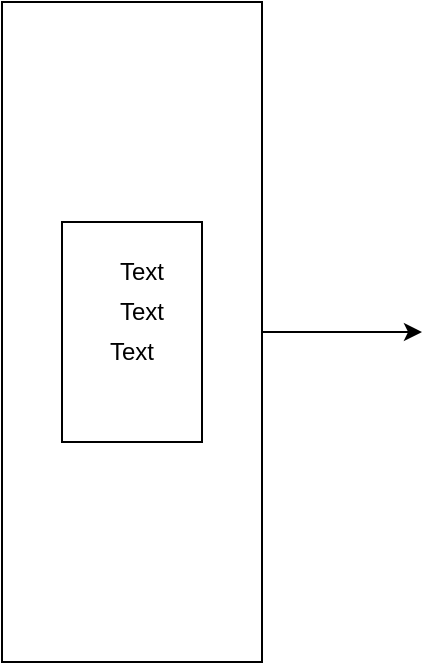 <mxfile version="22.1.11" type="github">
  <diagram id="wFE0QG_FPsp0jaGvCLVb" name="Page-1">
    <mxGraphModel dx="1386" dy="759" grid="1" gridSize="10" guides="1" tooltips="1" connect="1" arrows="1" fold="1" page="1" pageScale="1" pageWidth="850" pageHeight="1100" math="0" shadow="0">
      <root>
        <mxCell id="0" />
        <mxCell id="1" parent="0" />
        <mxCell id="qrheHxbhZABd4ClDgQMU-4" style="edgeStyle=orthogonalEdgeStyle;rounded=0;orthogonalLoop=1;jettySize=auto;html=1;" edge="1" parent="1" source="qrheHxbhZABd4ClDgQMU-3">
          <mxGeometry relative="1" as="geometry">
            <mxPoint x="390" y="405" as="targetPoint" />
          </mxGeometry>
        </mxCell>
        <mxCell id="qrheHxbhZABd4ClDgQMU-3" value="" style="rounded=0;whiteSpace=wrap;html=1;" vertex="1" parent="1">
          <mxGeometry x="180" y="240" width="130" height="330" as="geometry" />
        </mxCell>
        <mxCell id="qrheHxbhZABd4ClDgQMU-5" value="" style="rounded=0;whiteSpace=wrap;html=1;" vertex="1" parent="1">
          <mxGeometry x="210" y="350" width="70" height="110" as="geometry" />
        </mxCell>
        <mxCell id="qrheHxbhZABd4ClDgQMU-6" value="Text" style="text;strokeColor=none;align=center;fillColor=none;html=1;verticalAlign=middle;whiteSpace=wrap;rounded=0;" vertex="1" parent="1">
          <mxGeometry x="220" y="360" width="60" height="30" as="geometry" />
        </mxCell>
        <mxCell id="qrheHxbhZABd4ClDgQMU-7" value="Text" style="text;strokeColor=none;align=center;fillColor=none;html=1;verticalAlign=middle;whiteSpace=wrap;rounded=0;" vertex="1" parent="1">
          <mxGeometry x="215" y="400" width="60" height="30" as="geometry" />
        </mxCell>
        <mxCell id="qrheHxbhZABd4ClDgQMU-8" value="Text" style="text;strokeColor=none;align=center;fillColor=none;html=1;verticalAlign=middle;whiteSpace=wrap;rounded=0;" vertex="1" parent="1">
          <mxGeometry x="220" y="380" width="60" height="30" as="geometry" />
        </mxCell>
      </root>
    </mxGraphModel>
  </diagram>
</mxfile>
